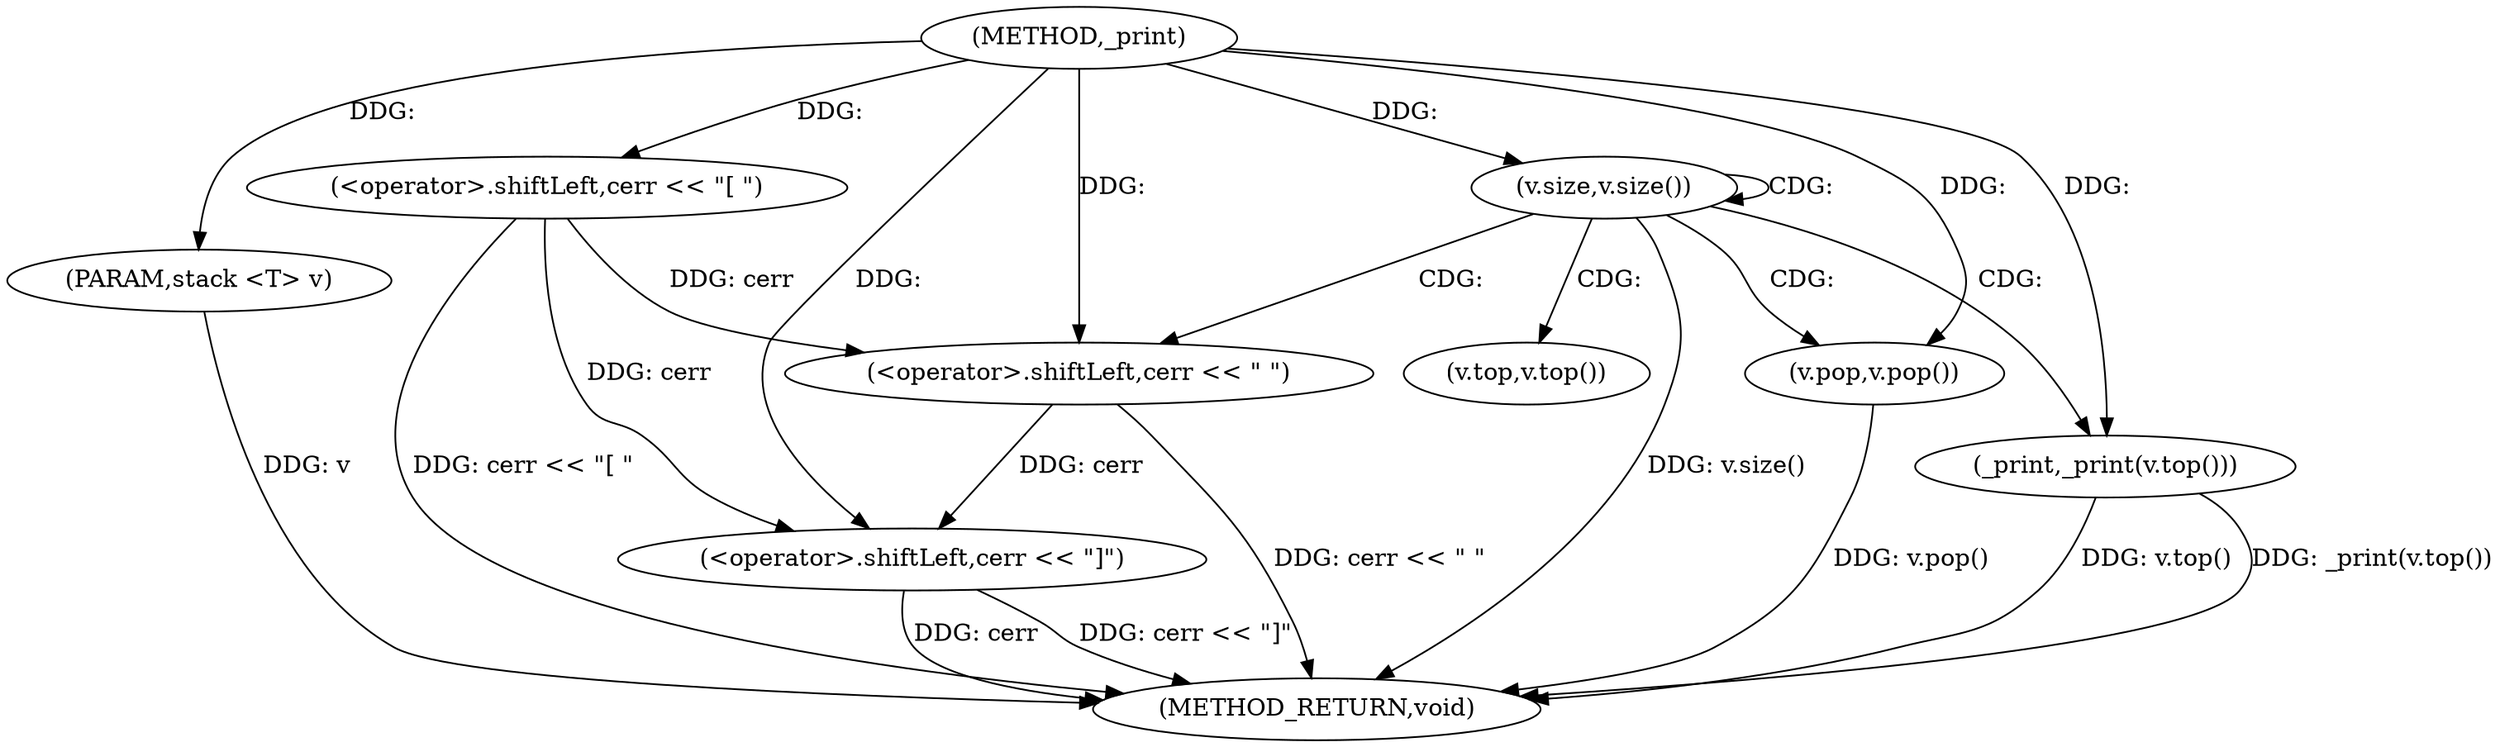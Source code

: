 digraph "_print" {  
"1000494" [label = "(METHOD,_print)" ]
"1000512" [label = "(METHOD_RETURN,void)" ]
"1000495" [label = "(PARAM,stack <T> v)" ]
"1000497" [label = "(<operator>.shiftLeft,cerr << \"[ \")" ]
"1000509" [label = "(<operator>.shiftLeft,cerr << \"]\")" ]
"1000501" [label = "(v.size,v.size())" ]
"1000503" [label = "(_print,_print(v.top()))" ]
"1000505" [label = "(<operator>.shiftLeft,cerr << \" \")" ]
"1000508" [label = "(v.pop,v.pop())" ]
"1000504" [label = "(v.top,v.top())" ]
  "1000495" -> "1000512"  [ label = "DDG: v"] 
  "1000497" -> "1000512"  [ label = "DDG: cerr << \"[ \""] 
  "1000501" -> "1000512"  [ label = "DDG: v.size()"] 
  "1000509" -> "1000512"  [ label = "DDG: cerr"] 
  "1000509" -> "1000512"  [ label = "DDG: cerr << \"]\""] 
  "1000503" -> "1000512"  [ label = "DDG: v.top()"] 
  "1000503" -> "1000512"  [ label = "DDG: _print(v.top())"] 
  "1000505" -> "1000512"  [ label = "DDG: cerr << \" \""] 
  "1000508" -> "1000512"  [ label = "DDG: v.pop()"] 
  "1000494" -> "1000495"  [ label = "DDG: "] 
  "1000494" -> "1000497"  [ label = "DDG: "] 
  "1000494" -> "1000501"  [ label = "DDG: "] 
  "1000497" -> "1000509"  [ label = "DDG: cerr"] 
  "1000505" -> "1000509"  [ label = "DDG: cerr"] 
  "1000494" -> "1000509"  [ label = "DDG: "] 
  "1000494" -> "1000508"  [ label = "DDG: "] 
  "1000494" -> "1000503"  [ label = "DDG: "] 
  "1000497" -> "1000505"  [ label = "DDG: cerr"] 
  "1000494" -> "1000505"  [ label = "DDG: "] 
  "1000501" -> "1000504"  [ label = "CDG: "] 
  "1000501" -> "1000503"  [ label = "CDG: "] 
  "1000501" -> "1000505"  [ label = "CDG: "] 
  "1000501" -> "1000508"  [ label = "CDG: "] 
  "1000501" -> "1000501"  [ label = "CDG: "] 
}

